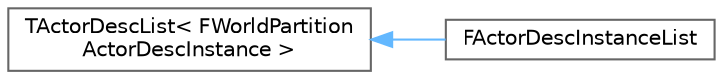 digraph "Graphical Class Hierarchy"
{
 // INTERACTIVE_SVG=YES
 // LATEX_PDF_SIZE
  bgcolor="transparent";
  edge [fontname=Helvetica,fontsize=10,labelfontname=Helvetica,labelfontsize=10];
  node [fontname=Helvetica,fontsize=10,shape=box,height=0.2,width=0.4];
  rankdir="LR";
  Node0 [id="Node000000",label="TActorDescList\< FWorldPartition\lActorDescInstance \>",height=0.2,width=0.4,color="grey40", fillcolor="white", style="filled",URL="$d0/d9f/classTActorDescList.html",tooltip=" "];
  Node0 -> Node1 [id="edge6064_Node000000_Node000001",dir="back",color="steelblue1",style="solid",tooltip=" "];
  Node1 [id="Node000001",label="FActorDescInstanceList",height=0.2,width=0.4,color="grey40", fillcolor="white", style="filled",URL="$d8/dea/classFActorDescInstanceList.html",tooltip=" "];
}
